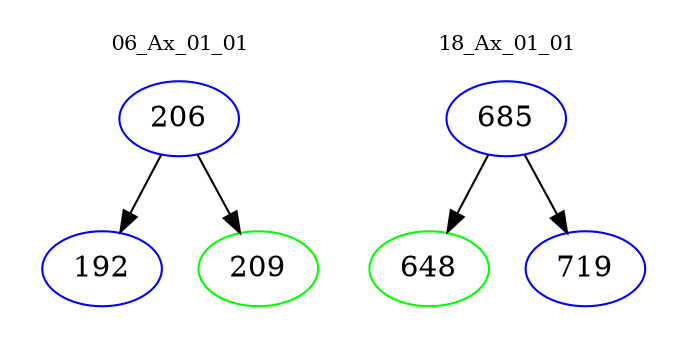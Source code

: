 digraph{
subgraph cluster_0 {
color = white
label = "06_Ax_01_01";
fontsize=10;
T0_206 [label="206", color="blue"]
T0_206 -> T0_192 [color="black"]
T0_192 [label="192", color="blue"]
T0_206 -> T0_209 [color="black"]
T0_209 [label="209", color="green"]
}
subgraph cluster_1 {
color = white
label = "18_Ax_01_01";
fontsize=10;
T1_685 [label="685", color="blue"]
T1_685 -> T1_648 [color="black"]
T1_648 [label="648", color="green"]
T1_685 -> T1_719 [color="black"]
T1_719 [label="719", color="blue"]
}
}
